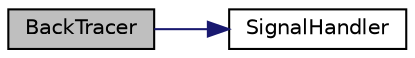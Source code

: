 digraph G
{
  edge [fontname="Helvetica",fontsize="10",labelfontname="Helvetica",labelfontsize="10"];
  node [fontname="Helvetica",fontsize="10",shape=record];
  rankdir="LR";
  Node1 [label="BackTracer",height=0.2,width=0.4,color="black", fillcolor="grey75", style="filled" fontcolor="black"];
  Node1 -> Node2 [color="midnightblue",fontsize="10",style="solid",fontname="Helvetica"];
  Node2 [label="SignalHandler",height=0.2,width=0.4,color="black", fillcolor="white", style="filled",URL="$backtracer_8cpp.html#a1d35d8b6c9f8e104bd4d8fb93aa4ba60"];
}
